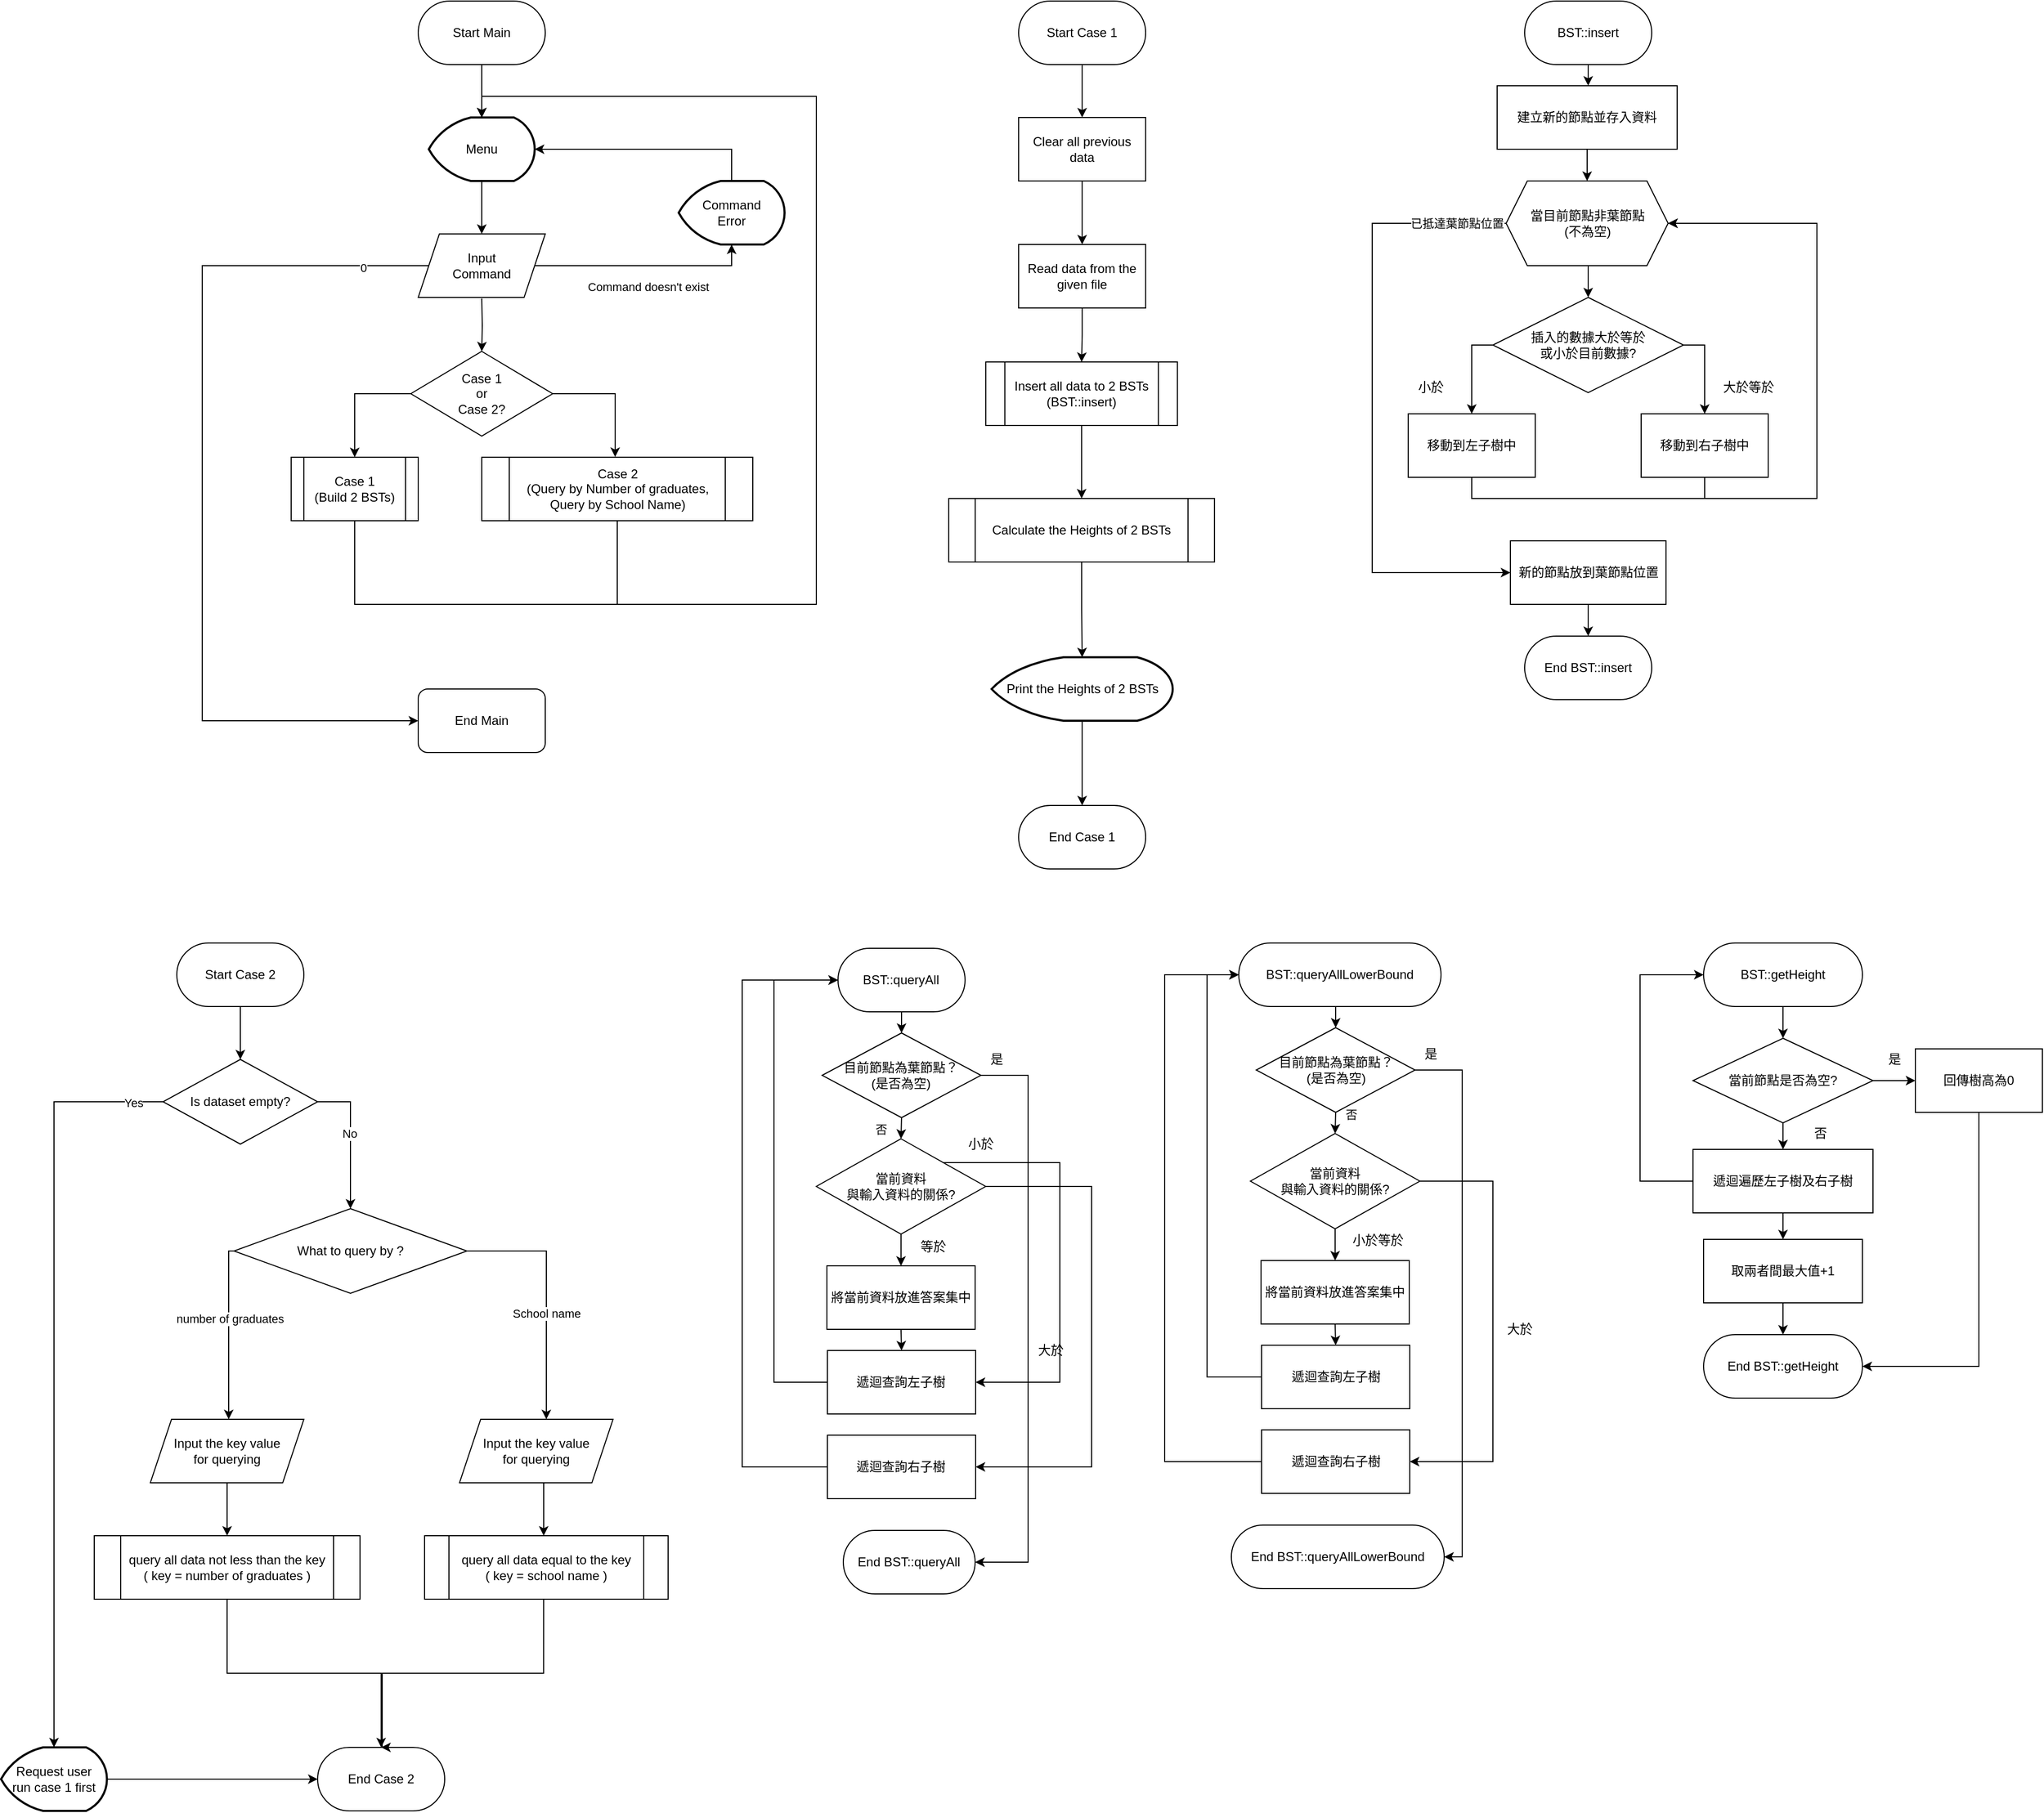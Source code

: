 <mxfile version="22.1.7" type="device">
  <diagram name="第 1 页" id="dkbjO_-mOB0W7OMfRSGr">
    <mxGraphModel dx="2009" dy="860" grid="1" gridSize="10" guides="1" tooltips="1" connect="1" arrows="1" fold="1" page="1" pageScale="1" pageWidth="827" pageHeight="1169" math="0" shadow="0">
      <root>
        <mxCell id="0" />
        <mxCell id="1" parent="0" />
        <mxCell id="yflG1nEBupmecDav7C_1-1" value="Start Main" style="rounded=1;whiteSpace=wrap;html=1;arcSize=50;" parent="1" vertex="1">
          <mxGeometry x="494" y="240" width="120" height="60" as="geometry" />
        </mxCell>
        <mxCell id="yflG1nEBupmecDav7C_1-15" style="edgeStyle=orthogonalEdgeStyle;rounded=0;orthogonalLoop=1;jettySize=auto;html=1;entryX=0.5;entryY=0;entryDx=0;entryDy=0;" parent="1" target="yflG1nEBupmecDav7C_1-14" edge="1">
          <mxGeometry relative="1" as="geometry">
            <mxPoint x="554" y="521" as="sourcePoint" />
          </mxGeometry>
        </mxCell>
        <mxCell id="yflG1nEBupmecDav7C_1-25" style="edgeStyle=orthogonalEdgeStyle;rounded=0;orthogonalLoop=1;jettySize=auto;html=1;entryX=0;entryY=0.5;entryDx=0;entryDy=0;" parent="1" source="yflG1nEBupmecDav7C_1-2" target="yflG1nEBupmecDav7C_1-24" edge="1">
          <mxGeometry relative="1" as="geometry">
            <Array as="points">
              <mxPoint x="290" y="490" />
              <mxPoint x="290" y="920" />
            </Array>
          </mxGeometry>
        </mxCell>
        <mxCell id="yflG1nEBupmecDav7C_1-26" value="0" style="edgeLabel;html=1;align=center;verticalAlign=middle;resizable=0;points=[];" parent="yflG1nEBupmecDav7C_1-25" vertex="1" connectable="0">
          <mxGeometry x="-0.854" y="2" relative="1" as="geometry">
            <mxPoint as="offset" />
          </mxGeometry>
        </mxCell>
        <mxCell id="yflG1nEBupmecDav7C_1-2" value="Input&lt;br&gt;Command" style="shape=parallelogram;perimeter=parallelogramPerimeter;whiteSpace=wrap;html=1;fixedSize=1;" parent="1" vertex="1">
          <mxGeometry x="494" y="460" width="120" height="60" as="geometry" />
        </mxCell>
        <mxCell id="yflG1nEBupmecDav7C_1-4" value="Case 1&lt;br&gt;(Build 2 BSTs)" style="shape=process;whiteSpace=wrap;html=1;backgroundOutline=1;" parent="1" vertex="1">
          <mxGeometry x="374" y="671" width="120" height="60" as="geometry" />
        </mxCell>
        <mxCell id="yflG1nEBupmecDav7C_1-5" value="Case 2&lt;br&gt;(Query by Number of graduates, Query by School Name)" style="shape=process;whiteSpace=wrap;html=1;backgroundOutline=1;" parent="1" vertex="1">
          <mxGeometry x="554" y="671" width="256" height="60" as="geometry" />
        </mxCell>
        <mxCell id="yflG1nEBupmecDav7C_1-7" style="edgeStyle=orthogonalEdgeStyle;rounded=0;orthogonalLoop=1;jettySize=auto;html=1;entryX=0.5;entryY=1;entryDx=0;entryDy=0;exitX=1;exitY=0.5;exitDx=0;exitDy=0;entryPerimeter=0;" parent="1" source="yflG1nEBupmecDav7C_1-2" target="yflG1nEBupmecDav7C_1-10" edge="1">
          <mxGeometry relative="1" as="geometry">
            <Array as="points">
              <mxPoint x="790" y="490" />
              <mxPoint x="790" y="470" />
            </Array>
          </mxGeometry>
        </mxCell>
        <mxCell id="yflG1nEBupmecDav7C_1-8" value="Command doesn&#39;t exist" style="edgeLabel;html=1;align=center;verticalAlign=middle;resizable=0;points=[];" parent="yflG1nEBupmecDav7C_1-7" vertex="1" connectable="0">
          <mxGeometry x="0.115" y="1" relative="1" as="geometry">
            <mxPoint x="-8" y="21" as="offset" />
          </mxGeometry>
        </mxCell>
        <mxCell id="yflG1nEBupmecDav7C_1-10" value="Command&lt;br&gt;Error" style="strokeWidth=2;html=1;shape=mxgraph.flowchart.display;whiteSpace=wrap;" parent="1" vertex="1">
          <mxGeometry x="740" y="410" width="100" height="60" as="geometry" />
        </mxCell>
        <mxCell id="yflG1nEBupmecDav7C_1-16" style="edgeStyle=orthogonalEdgeStyle;rounded=0;orthogonalLoop=1;jettySize=auto;html=1;entryX=0.5;entryY=0;entryDx=0;entryDy=0;" parent="1" source="yflG1nEBupmecDav7C_1-14" target="yflG1nEBupmecDav7C_1-4" edge="1">
          <mxGeometry relative="1" as="geometry">
            <Array as="points">
              <mxPoint x="434" y="611" />
            </Array>
          </mxGeometry>
        </mxCell>
        <mxCell id="yflG1nEBupmecDav7C_1-22" style="edgeStyle=orthogonalEdgeStyle;rounded=0;orthogonalLoop=1;jettySize=auto;html=1;entryX=0.494;entryY=-0.003;entryDx=0;entryDy=0;entryPerimeter=0;" parent="1" source="yflG1nEBupmecDav7C_1-14" target="yflG1nEBupmecDav7C_1-5" edge="1">
          <mxGeometry relative="1" as="geometry">
            <Array as="points">
              <mxPoint x="680" y="611" />
              <mxPoint x="680" y="671" />
            </Array>
          </mxGeometry>
        </mxCell>
        <mxCell id="yflG1nEBupmecDav7C_1-14" value="Case 1&lt;br&gt;or&lt;br&gt;Case 2?" style="rhombus;whiteSpace=wrap;html=1;" parent="1" vertex="1">
          <mxGeometry x="487" y="571" width="134" height="80" as="geometry" />
        </mxCell>
        <mxCell id="yflG1nEBupmecDav7C_1-20" style="edgeStyle=orthogonalEdgeStyle;rounded=0;orthogonalLoop=1;jettySize=auto;html=1;entryX=0.5;entryY=0;entryDx=0;entryDy=0;" parent="1" source="yflG1nEBupmecDav7C_1-18" target="yflG1nEBupmecDav7C_1-2" edge="1">
          <mxGeometry relative="1" as="geometry" />
        </mxCell>
        <mxCell id="yflG1nEBupmecDav7C_1-18" value="Menu" style="strokeWidth=2;html=1;shape=mxgraph.flowchart.display;whiteSpace=wrap;" parent="1" vertex="1">
          <mxGeometry x="504" y="350" width="100" height="60" as="geometry" />
        </mxCell>
        <mxCell id="yflG1nEBupmecDav7C_1-19" style="edgeStyle=orthogonalEdgeStyle;rounded=0;orthogonalLoop=1;jettySize=auto;html=1;entryX=0.5;entryY=0;entryDx=0;entryDy=0;entryPerimeter=0;" parent="1" source="yflG1nEBupmecDav7C_1-1" target="yflG1nEBupmecDav7C_1-18" edge="1">
          <mxGeometry relative="1" as="geometry" />
        </mxCell>
        <mxCell id="yflG1nEBupmecDav7C_1-21" style="edgeStyle=orthogonalEdgeStyle;rounded=0;orthogonalLoop=1;jettySize=auto;html=1;entryX=1;entryY=0.5;entryDx=0;entryDy=0;entryPerimeter=0;" parent="1" source="yflG1nEBupmecDav7C_1-10" target="yflG1nEBupmecDav7C_1-18" edge="1">
          <mxGeometry relative="1" as="geometry">
            <Array as="points">
              <mxPoint x="790" y="380" />
            </Array>
          </mxGeometry>
        </mxCell>
        <mxCell id="yflG1nEBupmecDav7C_1-28" style="edgeStyle=orthogonalEdgeStyle;rounded=0;orthogonalLoop=1;jettySize=auto;html=1;entryX=0.5;entryY=0;entryDx=0;entryDy=0;" parent="1" source="yflG1nEBupmecDav7C_1-23" target="yflG1nEBupmecDav7C_1-27" edge="1">
          <mxGeometry relative="1" as="geometry" />
        </mxCell>
        <mxCell id="yflG1nEBupmecDav7C_1-23" value="Start Case 1" style="rounded=1;whiteSpace=wrap;html=1;arcSize=50;" parent="1" vertex="1">
          <mxGeometry x="1061.06" y="240" width="120" height="60" as="geometry" />
        </mxCell>
        <mxCell id="yflG1nEBupmecDav7C_1-24" value="End Main" style="rounded=1;whiteSpace=wrap;html=1;" parent="1" vertex="1">
          <mxGeometry x="494" y="890" width="120" height="60" as="geometry" />
        </mxCell>
        <mxCell id="yflG1nEBupmecDav7C_1-30" style="edgeStyle=orthogonalEdgeStyle;rounded=0;orthogonalLoop=1;jettySize=auto;html=1;entryX=0.5;entryY=0;entryDx=0;entryDy=0;" parent="1" source="yflG1nEBupmecDav7C_1-27" target="yflG1nEBupmecDav7C_1-29" edge="1">
          <mxGeometry relative="1" as="geometry" />
        </mxCell>
        <mxCell id="yflG1nEBupmecDav7C_1-27" value="Clear all previous data" style="rounded=0;whiteSpace=wrap;html=1;" parent="1" vertex="1">
          <mxGeometry x="1061.06" y="350" width="120" height="60" as="geometry" />
        </mxCell>
        <mxCell id="yflG1nEBupmecDav7C_1-32" style="edgeStyle=orthogonalEdgeStyle;rounded=0;orthogonalLoop=1;jettySize=auto;html=1;entryX=0.5;entryY=0;entryDx=0;entryDy=0;" parent="1" source="yflG1nEBupmecDav7C_1-29" target="yflG1nEBupmecDav7C_1-31" edge="1">
          <mxGeometry relative="1" as="geometry" />
        </mxCell>
        <mxCell id="yflG1nEBupmecDav7C_1-29" value="Read data from the given file" style="rounded=0;whiteSpace=wrap;html=1;" parent="1" vertex="1">
          <mxGeometry x="1061.06" y="470" width="120" height="60" as="geometry" />
        </mxCell>
        <mxCell id="yflG1nEBupmecDav7C_1-35" style="edgeStyle=orthogonalEdgeStyle;rounded=0;orthogonalLoop=1;jettySize=auto;html=1;entryX=0.5;entryY=0;entryDx=0;entryDy=0;" parent="1" source="yflG1nEBupmecDav7C_1-31" target="yflG1nEBupmecDav7C_1-34" edge="1">
          <mxGeometry relative="1" as="geometry" />
        </mxCell>
        <mxCell id="yflG1nEBupmecDav7C_1-31" value="Insert all data to 2 BSTs&lt;br&gt;(BST::insert)" style="shape=process;whiteSpace=wrap;html=1;backgroundOutline=1;" parent="1" vertex="1">
          <mxGeometry x="1030.06" y="581" width="181" height="60" as="geometry" />
        </mxCell>
        <mxCell id="yflG1nEBupmecDav7C_1-34" value="Calculate the Heights of 2 BSTs" style="shape=process;whiteSpace=wrap;html=1;backgroundOutline=1;" parent="1" vertex="1">
          <mxGeometry x="995.06" y="710" width="251" height="60" as="geometry" />
        </mxCell>
        <mxCell id="yflG1nEBupmecDav7C_1-41" style="edgeStyle=orthogonalEdgeStyle;rounded=0;orthogonalLoop=1;jettySize=auto;html=1;entryX=0.5;entryY=0;entryDx=0;entryDy=0;" parent="1" source="yflG1nEBupmecDav7C_1-36" target="yflG1nEBupmecDav7C_1-40" edge="1">
          <mxGeometry relative="1" as="geometry" />
        </mxCell>
        <mxCell id="yflG1nEBupmecDav7C_1-36" value="Print the Heights of 2 BSTs" style="strokeWidth=2;html=1;shape=mxgraph.flowchart.display;whiteSpace=wrap;" parent="1" vertex="1">
          <mxGeometry x="1035.56" y="860" width="171" height="60" as="geometry" />
        </mxCell>
        <mxCell id="yflG1nEBupmecDav7C_1-37" style="edgeStyle=orthogonalEdgeStyle;rounded=0;orthogonalLoop=1;jettySize=auto;html=1;entryX=0.5;entryY=0;entryDx=0;entryDy=0;entryPerimeter=0;" parent="1" source="yflG1nEBupmecDav7C_1-34" target="yflG1nEBupmecDav7C_1-36" edge="1">
          <mxGeometry relative="1" as="geometry" />
        </mxCell>
        <mxCell id="yflG1nEBupmecDav7C_1-38" style="edgeStyle=orthogonalEdgeStyle;rounded=0;orthogonalLoop=1;jettySize=auto;html=1;entryX=0.5;entryY=0;entryDx=0;entryDy=0;entryPerimeter=0;" parent="1" source="yflG1nEBupmecDav7C_1-4" target="yflG1nEBupmecDav7C_1-18" edge="1">
          <mxGeometry relative="1" as="geometry">
            <Array as="points">
              <mxPoint x="434" y="810" />
              <mxPoint x="870" y="810" />
              <mxPoint x="870" y="330" />
              <mxPoint x="554" y="330" />
            </Array>
          </mxGeometry>
        </mxCell>
        <mxCell id="yflG1nEBupmecDav7C_1-39" style="edgeStyle=orthogonalEdgeStyle;rounded=0;orthogonalLoop=1;jettySize=auto;html=1;entryX=0.5;entryY=0;entryDx=0;entryDy=0;entryPerimeter=0;" parent="1" source="yflG1nEBupmecDav7C_1-5" target="yflG1nEBupmecDav7C_1-18" edge="1">
          <mxGeometry relative="1" as="geometry">
            <Array as="points">
              <mxPoint x="682" y="810" />
              <mxPoint x="870" y="810" />
              <mxPoint x="870" y="330" />
              <mxPoint x="554" y="330" />
            </Array>
          </mxGeometry>
        </mxCell>
        <mxCell id="yflG1nEBupmecDav7C_1-40" value="End Case 1" style="rounded=1;whiteSpace=wrap;html=1;arcSize=50;" parent="1" vertex="1">
          <mxGeometry x="1061.06" y="1000" width="120" height="60" as="geometry" />
        </mxCell>
        <mxCell id="Kf8flDY_paGvGZ01KVV_-2" style="edgeStyle=orthogonalEdgeStyle;rounded=0;orthogonalLoop=1;jettySize=auto;html=1;exitX=0.5;exitY=1;exitDx=0;exitDy=0;entryX=0.5;entryY=0;entryDx=0;entryDy=0;" parent="1" source="yflG1nEBupmecDav7C_1-43" edge="1">
          <mxGeometry relative="1" as="geometry">
            <mxPoint x="1599" y="320" as="targetPoint" />
          </mxGeometry>
        </mxCell>
        <mxCell id="yflG1nEBupmecDav7C_1-43" value="BST::insert" style="rounded=1;whiteSpace=wrap;html=1;arcSize=50;" parent="1" vertex="1">
          <mxGeometry x="1539" y="240" width="120" height="60" as="geometry" />
        </mxCell>
        <mxCell id="Kf8flDY_paGvGZ01KVV_-26" style="edgeStyle=orthogonalEdgeStyle;rounded=0;orthogonalLoop=1;jettySize=auto;html=1;exitX=0.5;exitY=1;exitDx=0;exitDy=0;entryX=0.5;entryY=0;entryDx=0;entryDy=0;" parent="1" source="yflG1nEBupmecDav7C_1-44" target="Kf8flDY_paGvGZ01KVV_-25" edge="1">
          <mxGeometry relative="1" as="geometry" />
        </mxCell>
        <mxCell id="yflG1nEBupmecDav7C_1-44" value="BST::queryAll" style="rounded=1;whiteSpace=wrap;html=1;arcSize=50;" parent="1" vertex="1">
          <mxGeometry x="890.48" y="1135" width="120" height="60" as="geometry" />
        </mxCell>
        <mxCell id="yflG1nEBupmecDav7C_1-45" value="BST::queryAllLowerBound" style="rounded=1;whiteSpace=wrap;html=1;arcSize=50;" parent="1" vertex="1">
          <mxGeometry x="1269" y="1130" width="191" height="60" as="geometry" />
        </mxCell>
        <mxCell id="yflG1nEBupmecDav7C_1-69" style="edgeStyle=orthogonalEdgeStyle;rounded=0;orthogonalLoop=1;jettySize=auto;html=1;entryX=0.5;entryY=0;entryDx=0;entryDy=0;" parent="1" source="yflG1nEBupmecDav7C_1-47" target="yflG1nEBupmecDav7C_1-59" edge="1">
          <mxGeometry relative="1" as="geometry" />
        </mxCell>
        <mxCell id="yflG1nEBupmecDav7C_1-47" value="Start Case 2" style="rounded=1;whiteSpace=wrap;html=1;arcSize=50;" parent="1" vertex="1">
          <mxGeometry x="266" y="1130" width="120" height="60" as="geometry" />
        </mxCell>
        <mxCell id="yflG1nEBupmecDav7C_1-80" style="edgeStyle=orthogonalEdgeStyle;rounded=0;orthogonalLoop=1;jettySize=auto;html=1;entryX=0.5;entryY=0;entryDx=0;entryDy=0;" parent="1" source="yflG1nEBupmecDav7C_1-54" target="yflG1nEBupmecDav7C_1-58" edge="1">
          <mxGeometry relative="1" as="geometry" />
        </mxCell>
        <mxCell id="yflG1nEBupmecDav7C_1-54" value="query all data not less than the key&lt;br&gt;( key = number of graduates )" style="shape=process;whiteSpace=wrap;html=1;backgroundOutline=1;" parent="1" vertex="1">
          <mxGeometry x="188" y="1690" width="251" height="60" as="geometry" />
        </mxCell>
        <mxCell id="yflG1nEBupmecDav7C_1-58" value="End Case 2" style="rounded=1;whiteSpace=wrap;html=1;arcSize=50;" parent="1" vertex="1">
          <mxGeometry x="399" y="1890" width="120" height="60" as="geometry" />
        </mxCell>
        <mxCell id="yflG1nEBupmecDav7C_1-67" style="edgeStyle=orthogonalEdgeStyle;rounded=0;orthogonalLoop=1;jettySize=auto;html=1;entryX=0.5;entryY=0;entryDx=0;entryDy=0;" parent="1" source="yflG1nEBupmecDav7C_1-59" target="yflG1nEBupmecDav7C_1-66" edge="1">
          <mxGeometry relative="1" as="geometry">
            <Array as="points">
              <mxPoint x="430" y="1280" />
            </Array>
          </mxGeometry>
        </mxCell>
        <mxCell id="yflG1nEBupmecDav7C_1-68" value="No" style="edgeLabel;html=1;align=center;verticalAlign=middle;resizable=0;points=[];" parent="yflG1nEBupmecDav7C_1-67" vertex="1" connectable="0">
          <mxGeometry x="-0.083" y="-1" relative="1" as="geometry">
            <mxPoint as="offset" />
          </mxGeometry>
        </mxCell>
        <mxCell id="yflG1nEBupmecDav7C_1-59" value="Is dataset empty?" style="rhombus;whiteSpace=wrap;html=1;" parent="1" vertex="1">
          <mxGeometry x="253" y="1240" width="146" height="80" as="geometry" />
        </mxCell>
        <mxCell id="yflG1nEBupmecDav7C_1-61" style="edgeStyle=orthogonalEdgeStyle;rounded=0;orthogonalLoop=1;jettySize=auto;html=1;entryX=0;entryY=0.5;entryDx=0;entryDy=0;" parent="1" source="yflG1nEBupmecDav7C_1-60" target="yflG1nEBupmecDav7C_1-58" edge="1">
          <mxGeometry relative="1" as="geometry" />
        </mxCell>
        <mxCell id="yflG1nEBupmecDav7C_1-60" value="Request user&lt;br&gt;run case 1 first" style="strokeWidth=2;html=1;shape=mxgraph.flowchart.display;whiteSpace=wrap;" parent="1" vertex="1">
          <mxGeometry x="100" y="1890" width="100" height="60" as="geometry" />
        </mxCell>
        <mxCell id="yflG1nEBupmecDav7C_1-62" style="edgeStyle=orthogonalEdgeStyle;rounded=0;orthogonalLoop=1;jettySize=auto;html=1;entryX=0.5;entryY=0;entryDx=0;entryDy=0;entryPerimeter=0;" parent="1" source="yflG1nEBupmecDav7C_1-59" target="yflG1nEBupmecDav7C_1-60" edge="1">
          <mxGeometry relative="1" as="geometry" />
        </mxCell>
        <mxCell id="yflG1nEBupmecDav7C_1-63" value="Yes" style="edgeLabel;html=1;align=center;verticalAlign=middle;resizable=0;points=[];" parent="yflG1nEBupmecDav7C_1-62" vertex="1" connectable="0">
          <mxGeometry x="-0.921" y="1" relative="1" as="geometry">
            <mxPoint as="offset" />
          </mxGeometry>
        </mxCell>
        <mxCell id="yflG1nEBupmecDav7C_1-71" style="edgeStyle=orthogonalEdgeStyle;rounded=0;orthogonalLoop=1;jettySize=auto;html=1;" parent="1" source="yflG1nEBupmecDav7C_1-66" edge="1">
          <mxGeometry relative="1" as="geometry">
            <mxPoint x="315" y="1580" as="targetPoint" />
            <Array as="points">
              <mxPoint x="315" y="1421" />
              <mxPoint x="315" y="1550" />
            </Array>
          </mxGeometry>
        </mxCell>
        <mxCell id="yflG1nEBupmecDav7C_1-75" value="number of graduates" style="edgeLabel;html=1;align=center;verticalAlign=middle;resizable=0;points=[];" parent="yflG1nEBupmecDav7C_1-71" vertex="1" connectable="0">
          <mxGeometry x="-0.162" y="1" relative="1" as="geometry">
            <mxPoint as="offset" />
          </mxGeometry>
        </mxCell>
        <mxCell id="yflG1nEBupmecDav7C_1-73" style="edgeStyle=orthogonalEdgeStyle;rounded=0;orthogonalLoop=1;jettySize=auto;html=1;" parent="1" source="yflG1nEBupmecDav7C_1-66" edge="1">
          <mxGeometry relative="1" as="geometry">
            <mxPoint x="615" y="1580" as="targetPoint" />
            <Array as="points">
              <mxPoint x="615" y="1421" />
            </Array>
          </mxGeometry>
        </mxCell>
        <mxCell id="yflG1nEBupmecDav7C_1-74" value="School name" style="edgeLabel;html=1;align=center;verticalAlign=middle;resizable=0;points=[];" parent="yflG1nEBupmecDav7C_1-73" vertex="1" connectable="0">
          <mxGeometry x="0.142" relative="1" as="geometry">
            <mxPoint as="offset" />
          </mxGeometry>
        </mxCell>
        <mxCell id="yflG1nEBupmecDav7C_1-66" value="What to query by ?" style="rhombus;whiteSpace=wrap;html=1;" parent="1" vertex="1">
          <mxGeometry x="320" y="1381" width="220" height="80" as="geometry" />
        </mxCell>
        <mxCell id="yflG1nEBupmecDav7C_1-81" style="edgeStyle=orthogonalEdgeStyle;rounded=0;orthogonalLoop=1;jettySize=auto;html=1;entryX=0.5;entryY=0;entryDx=0;entryDy=0;" parent="1" target="yflG1nEBupmecDav7C_1-58" edge="1">
          <mxGeometry relative="1" as="geometry">
            <Array as="points">
              <mxPoint x="613" y="1820" />
              <mxPoint x="460.0" y="1820" />
              <mxPoint x="460.0" y="1890" />
            </Array>
            <mxPoint x="612.429" y="1750" as="sourcePoint" />
          </mxGeometry>
        </mxCell>
        <mxCell id="yflG1nEBupmecDav7C_1-70" value="query all data equal to the key&lt;br&gt;( key = school name )" style="shape=process;whiteSpace=wrap;html=1;backgroundOutline=1;" parent="1" vertex="1">
          <mxGeometry x="500" y="1690" width="230" height="60" as="geometry" />
        </mxCell>
        <mxCell id="yflG1nEBupmecDav7C_1-77" style="edgeStyle=orthogonalEdgeStyle;rounded=0;orthogonalLoop=1;jettySize=auto;html=1;entryX=0.5;entryY=0;entryDx=0;entryDy=0;" parent="1" source="yflG1nEBupmecDav7C_1-76" target="yflG1nEBupmecDav7C_1-54" edge="1">
          <mxGeometry relative="1" as="geometry" />
        </mxCell>
        <mxCell id="yflG1nEBupmecDav7C_1-76" value="Input the key value&lt;br&gt;for querying" style="shape=parallelogram;perimeter=parallelogramPerimeter;whiteSpace=wrap;html=1;fixedSize=1;" parent="1" vertex="1">
          <mxGeometry x="241" y="1580" width="145" height="60" as="geometry" />
        </mxCell>
        <mxCell id="yflG1nEBupmecDav7C_1-79" style="edgeStyle=orthogonalEdgeStyle;rounded=0;orthogonalLoop=1;jettySize=auto;html=1;entryX=0.5;entryY=0;entryDx=0;entryDy=0;" parent="1" edge="1">
          <mxGeometry relative="1" as="geometry">
            <mxPoint x="612.5" y="1640" as="sourcePoint" />
            <mxPoint x="612.5" y="1690" as="targetPoint" />
          </mxGeometry>
        </mxCell>
        <mxCell id="yflG1nEBupmecDav7C_1-78" value="Input the key value&lt;br&gt;for querying" style="shape=parallelogram;perimeter=parallelogramPerimeter;whiteSpace=wrap;html=1;fixedSize=1;" parent="1" vertex="1">
          <mxGeometry x="533" y="1580" width="145" height="60" as="geometry" />
        </mxCell>
        <mxCell id="Kf8flDY_paGvGZ01KVV_-12" style="edgeStyle=orthogonalEdgeStyle;rounded=0;orthogonalLoop=1;jettySize=auto;html=1;exitX=0.5;exitY=1;exitDx=0;exitDy=0;entryX=0.5;entryY=0;entryDx=0;entryDy=0;" parent="1" source="Kf8flDY_paGvGZ01KVV_-3" target="Kf8flDY_paGvGZ01KVV_-11" edge="1">
          <mxGeometry relative="1" as="geometry" />
        </mxCell>
        <mxCell id="Kf8flDY_paGvGZ01KVV_-3" value="建立新的節點並存入資料" style="rounded=0;whiteSpace=wrap;html=1;" parent="1" vertex="1">
          <mxGeometry x="1513" y="320" width="170" height="60" as="geometry" />
        </mxCell>
        <mxCell id="Kf8flDY_paGvGZ01KVV_-16" style="edgeStyle=orthogonalEdgeStyle;rounded=0;orthogonalLoop=1;jettySize=auto;html=1;exitX=0;exitY=0.5;exitDx=0;exitDy=0;entryX=0.5;entryY=0;entryDx=0;entryDy=0;" parent="1" source="Kf8flDY_paGvGZ01KVV_-10" target="Kf8flDY_paGvGZ01KVV_-14" edge="1">
          <mxGeometry relative="1" as="geometry" />
        </mxCell>
        <mxCell id="Kf8flDY_paGvGZ01KVV_-17" style="edgeStyle=orthogonalEdgeStyle;rounded=0;orthogonalLoop=1;jettySize=auto;html=1;exitX=1;exitY=0.5;exitDx=0;exitDy=0;" parent="1" source="Kf8flDY_paGvGZ01KVV_-10" target="Kf8flDY_paGvGZ01KVV_-15" edge="1">
          <mxGeometry relative="1" as="geometry" />
        </mxCell>
        <mxCell id="Kf8flDY_paGvGZ01KVV_-10" value="插入的數據大於等於&lt;br&gt;或小於目前數據?" style="rhombus;whiteSpace=wrap;html=1;" parent="1" vertex="1">
          <mxGeometry x="1509" y="520" width="180" height="90" as="geometry" />
        </mxCell>
        <mxCell id="Kf8flDY_paGvGZ01KVV_-13" style="edgeStyle=orthogonalEdgeStyle;rounded=0;orthogonalLoop=1;jettySize=auto;html=1;exitX=0.5;exitY=1;exitDx=0;exitDy=0;entryX=0.5;entryY=0;entryDx=0;entryDy=0;" parent="1" source="Kf8flDY_paGvGZ01KVV_-11" target="Kf8flDY_paGvGZ01KVV_-10" edge="1">
          <mxGeometry relative="1" as="geometry" />
        </mxCell>
        <mxCell id="ZS3SpelObpLnG2sDS9vO-3" style="edgeStyle=orthogonalEdgeStyle;rounded=0;orthogonalLoop=1;jettySize=auto;html=1;entryX=0;entryY=0.5;entryDx=0;entryDy=0;" parent="1" source="Kf8flDY_paGvGZ01KVV_-11" target="Kf8flDY_paGvGZ01KVV_-21" edge="1">
          <mxGeometry relative="1" as="geometry">
            <Array as="points">
              <mxPoint x="1395" y="450" />
              <mxPoint x="1395" y="780" />
            </Array>
          </mxGeometry>
        </mxCell>
        <mxCell id="ZS3SpelObpLnG2sDS9vO-6" value="已抵達葉節點位置" style="edgeLabel;html=1;align=center;verticalAlign=middle;resizable=0;points=[];" parent="ZS3SpelObpLnG2sDS9vO-3" vertex="1" connectable="0">
          <mxGeometry x="-0.841" relative="1" as="geometry">
            <mxPoint as="offset" />
          </mxGeometry>
        </mxCell>
        <mxCell id="Kf8flDY_paGvGZ01KVV_-11" value="當目前節點非葉節點&lt;br&gt;(不為空)" style="shape=hexagon;perimeter=hexagonPerimeter2;whiteSpace=wrap;html=1;fixedSize=1;" parent="1" vertex="1">
          <mxGeometry x="1521.5" y="410" width="153" height="80" as="geometry" />
        </mxCell>
        <mxCell id="ZS3SpelObpLnG2sDS9vO-2" style="edgeStyle=orthogonalEdgeStyle;rounded=0;orthogonalLoop=1;jettySize=auto;html=1;entryX=1;entryY=0.5;entryDx=0;entryDy=0;" parent="1" source="Kf8flDY_paGvGZ01KVV_-14" target="Kf8flDY_paGvGZ01KVV_-11" edge="1">
          <mxGeometry relative="1" as="geometry">
            <Array as="points">
              <mxPoint x="1489" y="710" />
              <mxPoint x="1815" y="710" />
              <mxPoint x="1815" y="450" />
            </Array>
          </mxGeometry>
        </mxCell>
        <mxCell id="Kf8flDY_paGvGZ01KVV_-14" value="移動到左子樹中" style="whiteSpace=wrap;html=1;" parent="1" vertex="1">
          <mxGeometry x="1429" y="630" width="120" height="60" as="geometry" />
        </mxCell>
        <mxCell id="ZS3SpelObpLnG2sDS9vO-1" style="edgeStyle=orthogonalEdgeStyle;rounded=0;orthogonalLoop=1;jettySize=auto;html=1;entryX=1;entryY=0.5;entryDx=0;entryDy=0;" parent="1" source="Kf8flDY_paGvGZ01KVV_-15" target="Kf8flDY_paGvGZ01KVV_-11" edge="1">
          <mxGeometry relative="1" as="geometry">
            <Array as="points">
              <mxPoint x="1709" y="710" />
              <mxPoint x="1815" y="710" />
              <mxPoint x="1815" y="450" />
            </Array>
          </mxGeometry>
        </mxCell>
        <mxCell id="Kf8flDY_paGvGZ01KVV_-15" value="移動到右子樹中" style="whiteSpace=wrap;html=1;" parent="1" vertex="1">
          <mxGeometry x="1649" y="630" width="120" height="60" as="geometry" />
        </mxCell>
        <mxCell id="Kf8flDY_paGvGZ01KVV_-18" value="大於等於" style="text;html=1;align=center;verticalAlign=middle;resizable=0;points=[];autosize=1;strokeColor=none;fillColor=none;" parent="1" vertex="1">
          <mxGeometry x="1715" y="590" width="70" height="30" as="geometry" />
        </mxCell>
        <mxCell id="Kf8flDY_paGvGZ01KVV_-20" value="小於" style="text;html=1;align=center;verticalAlign=middle;resizable=0;points=[];autosize=1;strokeColor=none;fillColor=none;" parent="1" vertex="1">
          <mxGeometry x="1425" y="590" width="50" height="30" as="geometry" />
        </mxCell>
        <mxCell id="Kf8flDY_paGvGZ01KVV_-24" style="edgeStyle=orthogonalEdgeStyle;rounded=0;orthogonalLoop=1;jettySize=auto;html=1;exitX=0.5;exitY=1;exitDx=0;exitDy=0;entryX=0.5;entryY=0;entryDx=0;entryDy=0;" parent="1" source="Kf8flDY_paGvGZ01KVV_-21" edge="1">
          <mxGeometry relative="1" as="geometry">
            <mxPoint x="1599" y="840" as="targetPoint" />
          </mxGeometry>
        </mxCell>
        <mxCell id="Kf8flDY_paGvGZ01KVV_-21" value="新的節點放到葉節點位置" style="whiteSpace=wrap;html=1;" parent="1" vertex="1">
          <mxGeometry x="1525.5" y="750" width="147" height="60" as="geometry" />
        </mxCell>
        <mxCell id="Kf8flDY_paGvGZ01KVV_-32" style="edgeStyle=orthogonalEdgeStyle;rounded=0;orthogonalLoop=1;jettySize=auto;html=1;exitX=0.5;exitY=1;exitDx=0;exitDy=0;entryX=0.5;entryY=0;entryDx=0;entryDy=0;" parent="1" source="Kf8flDY_paGvGZ01KVV_-25" target="Kf8flDY_paGvGZ01KVV_-31" edge="1">
          <mxGeometry relative="1" as="geometry" />
        </mxCell>
        <mxCell id="ZS3SpelObpLnG2sDS9vO-4" value="否" style="edgeLabel;html=1;align=center;verticalAlign=middle;resizable=0;points=[];" parent="Kf8flDY_paGvGZ01KVV_-32" vertex="1" connectable="0">
          <mxGeometry x="-0.126" y="-3" relative="1" as="geometry">
            <mxPoint x="-17" y="2" as="offset" />
          </mxGeometry>
        </mxCell>
        <mxCell id="Kf8flDY_paGvGZ01KVV_-46" style="edgeStyle=orthogonalEdgeStyle;rounded=0;orthogonalLoop=1;jettySize=auto;html=1;exitX=1;exitY=0.5;exitDx=0;exitDy=0;entryX=1;entryY=0.5;entryDx=0;entryDy=0;" parent="1" source="Kf8flDY_paGvGZ01KVV_-25" target="Kf8flDY_paGvGZ01KVV_-28" edge="1">
          <mxGeometry relative="1" as="geometry">
            <Array as="points">
              <mxPoint x="1069.98" y="1255" />
              <mxPoint x="1069.98" y="1715" />
            </Array>
          </mxGeometry>
        </mxCell>
        <mxCell id="Kf8flDY_paGvGZ01KVV_-25" value="目前節點為葉節點？&lt;br&gt;(是否為空)" style="rhombus;whiteSpace=wrap;html=1;" parent="1" vertex="1">
          <mxGeometry x="875.48" y="1215" width="150" height="80" as="geometry" />
        </mxCell>
        <mxCell id="Kf8flDY_paGvGZ01KVV_-27" value="End BST::insert" style="rounded=1;whiteSpace=wrap;html=1;arcSize=50;" parent="1" vertex="1">
          <mxGeometry x="1539" y="840" width="120" height="60" as="geometry" />
        </mxCell>
        <mxCell id="Kf8flDY_paGvGZ01KVV_-28" value="End BST::queryAll" style="rounded=1;whiteSpace=wrap;html=1;arcSize=50;" parent="1" vertex="1">
          <mxGeometry x="895.48" y="1685" width="124.5" height="60" as="geometry" />
        </mxCell>
        <mxCell id="Kf8flDY_paGvGZ01KVV_-30" value="是" style="text;html=1;align=center;verticalAlign=middle;resizable=0;points=[];autosize=1;strokeColor=none;fillColor=none;" parent="1" vertex="1">
          <mxGeometry x="1019.98" y="1225" width="40" height="30" as="geometry" />
        </mxCell>
        <mxCell id="Kf8flDY_paGvGZ01KVV_-35" style="edgeStyle=orthogonalEdgeStyle;rounded=0;orthogonalLoop=1;jettySize=auto;html=1;exitX=0.5;exitY=1;exitDx=0;exitDy=0;entryX=0.5;entryY=0;entryDx=0;entryDy=0;" parent="1" source="Kf8flDY_paGvGZ01KVV_-31" target="Kf8flDY_paGvGZ01KVV_-33" edge="1">
          <mxGeometry relative="1" as="geometry" />
        </mxCell>
        <mxCell id="Kf8flDY_paGvGZ01KVV_-50" style="edgeStyle=orthogonalEdgeStyle;rounded=0;orthogonalLoop=1;jettySize=auto;html=1;exitX=1;exitY=0;exitDx=0;exitDy=0;entryX=1;entryY=0.5;entryDx=0;entryDy=0;" parent="1" source="Kf8flDY_paGvGZ01KVV_-31" target="Kf8flDY_paGvGZ01KVV_-37" edge="1">
          <mxGeometry relative="1" as="geometry">
            <Array as="points">
              <mxPoint x="1099.98" y="1337" />
              <mxPoint x="1099.98" y="1545" />
            </Array>
          </mxGeometry>
        </mxCell>
        <mxCell id="Kf8flDY_paGvGZ01KVV_-52" style="edgeStyle=orthogonalEdgeStyle;rounded=0;orthogonalLoop=1;jettySize=auto;html=1;exitX=1;exitY=1;exitDx=0;exitDy=0;entryX=1;entryY=0.5;entryDx=0;entryDy=0;" parent="1" source="Kf8flDY_paGvGZ01KVV_-31" target="Kf8flDY_paGvGZ01KVV_-47" edge="1">
          <mxGeometry relative="1" as="geometry">
            <Array as="points">
              <mxPoint x="989.98" y="1360" />
              <mxPoint x="1129.98" y="1360" />
              <mxPoint x="1129.98" y="1625" />
            </Array>
          </mxGeometry>
        </mxCell>
        <mxCell id="Kf8flDY_paGvGZ01KVV_-31" value="當前資料&lt;br&gt;與輸入資料的關係?" style="rhombus;whiteSpace=wrap;html=1;" parent="1" vertex="1">
          <mxGeometry x="869.98" y="1315" width="160" height="90" as="geometry" />
        </mxCell>
        <mxCell id="Kf8flDY_paGvGZ01KVV_-38" style="edgeStyle=orthogonalEdgeStyle;rounded=0;orthogonalLoop=1;jettySize=auto;html=1;exitX=0.5;exitY=1;exitDx=0;exitDy=0;entryX=0.5;entryY=0;entryDx=0;entryDy=0;" parent="1" source="Kf8flDY_paGvGZ01KVV_-33" target="Kf8flDY_paGvGZ01KVV_-37" edge="1">
          <mxGeometry relative="1" as="geometry" />
        </mxCell>
        <mxCell id="Kf8flDY_paGvGZ01KVV_-33" value="將當前資料放進答案集中" style="rounded=0;whiteSpace=wrap;html=1;" parent="1" vertex="1">
          <mxGeometry x="879.98" y="1435" width="140" height="60" as="geometry" />
        </mxCell>
        <mxCell id="Kf8flDY_paGvGZ01KVV_-36" value="等於" style="text;html=1;align=center;verticalAlign=middle;resizable=0;points=[];autosize=1;strokeColor=none;fillColor=none;" parent="1" vertex="1">
          <mxGeometry x="954.98" y="1402" width="50" height="30" as="geometry" />
        </mxCell>
        <mxCell id="Kf8flDY_paGvGZ01KVV_-39" style="edgeStyle=orthogonalEdgeStyle;rounded=0;orthogonalLoop=1;jettySize=auto;html=1;exitX=0;exitY=0.5;exitDx=0;exitDy=0;entryX=0;entryY=0.5;entryDx=0;entryDy=0;" parent="1" source="Kf8flDY_paGvGZ01KVV_-37" target="yflG1nEBupmecDav7C_1-44" edge="1">
          <mxGeometry relative="1" as="geometry">
            <Array as="points">
              <mxPoint x="829.98" y="1545" />
              <mxPoint x="829.98" y="1165" />
            </Array>
          </mxGeometry>
        </mxCell>
        <mxCell id="Kf8flDY_paGvGZ01KVV_-37" value="遞迴查詢左子樹" style="rounded=0;whiteSpace=wrap;html=1;" parent="1" vertex="1">
          <mxGeometry x="880.48" y="1515" width="140" height="60" as="geometry" />
        </mxCell>
        <mxCell id="Kf8flDY_paGvGZ01KVV_-48" style="edgeStyle=orthogonalEdgeStyle;rounded=0;orthogonalLoop=1;jettySize=auto;html=1;exitX=0;exitY=0.5;exitDx=0;exitDy=0;entryX=0;entryY=0.5;entryDx=0;entryDy=0;" parent="1" source="Kf8flDY_paGvGZ01KVV_-47" target="yflG1nEBupmecDav7C_1-44" edge="1">
          <mxGeometry relative="1" as="geometry">
            <Array as="points">
              <mxPoint x="799.98" y="1625" />
              <mxPoint x="799.98" y="1165" />
            </Array>
          </mxGeometry>
        </mxCell>
        <mxCell id="Kf8flDY_paGvGZ01KVV_-47" value="遞迴查詢右子樹" style="rounded=0;whiteSpace=wrap;html=1;" parent="1" vertex="1">
          <mxGeometry x="880.48" y="1595" width="140" height="60" as="geometry" />
        </mxCell>
        <mxCell id="Kf8flDY_paGvGZ01KVV_-51" value="小於" style="text;html=1;align=center;verticalAlign=middle;resizable=0;points=[];autosize=1;strokeColor=none;fillColor=none;" parent="1" vertex="1">
          <mxGeometry x="999.98" y="1305" width="50" height="30" as="geometry" />
        </mxCell>
        <mxCell id="Kf8flDY_paGvGZ01KVV_-53" value="大於" style="text;html=1;align=center;verticalAlign=middle;resizable=0;points=[];autosize=1;strokeColor=none;fillColor=none;" parent="1" vertex="1">
          <mxGeometry x="1066.06" y="1500" width="50" height="30" as="geometry" />
        </mxCell>
        <mxCell id="Kf8flDY_paGvGZ01KVV_-54" style="edgeStyle=orthogonalEdgeStyle;rounded=0;orthogonalLoop=1;jettySize=auto;html=1;exitX=0.5;exitY=1;exitDx=0;exitDy=0;entryX=0.5;entryY=0;entryDx=0;entryDy=0;" parent="1" target="Kf8flDY_paGvGZ01KVV_-58" edge="1">
          <mxGeometry relative="1" as="geometry">
            <mxPoint x="1360.5" y="1190" as="sourcePoint" />
          </mxGeometry>
        </mxCell>
        <mxCell id="Kf8flDY_paGvGZ01KVV_-56" style="edgeStyle=orthogonalEdgeStyle;rounded=0;orthogonalLoop=1;jettySize=auto;html=1;exitX=0.5;exitY=1;exitDx=0;exitDy=0;entryX=0.5;entryY=0;entryDx=0;entryDy=0;" parent="1" source="Kf8flDY_paGvGZ01KVV_-58" target="Kf8flDY_paGvGZ01KVV_-64" edge="1">
          <mxGeometry relative="1" as="geometry" />
        </mxCell>
        <mxCell id="ZS3SpelObpLnG2sDS9vO-5" value="否" style="edgeLabel;html=1;align=center;verticalAlign=middle;resizable=0;points=[];" parent="Kf8flDY_paGvGZ01KVV_-56" vertex="1" connectable="0">
          <mxGeometry x="-0.555" y="2" relative="1" as="geometry">
            <mxPoint x="13" y="-2" as="offset" />
          </mxGeometry>
        </mxCell>
        <mxCell id="Kf8flDY_paGvGZ01KVV_-57" style="edgeStyle=orthogonalEdgeStyle;rounded=0;orthogonalLoop=1;jettySize=auto;html=1;exitX=1;exitY=0.5;exitDx=0;exitDy=0;entryX=1;entryY=0.5;entryDx=0;entryDy=0;" parent="1" source="Kf8flDY_paGvGZ01KVV_-58" target="Kf8flDY_paGvGZ01KVV_-59" edge="1">
          <mxGeometry relative="1" as="geometry">
            <Array as="points">
              <mxPoint x="1480" y="1250" />
              <mxPoint x="1480" y="1710" />
            </Array>
          </mxGeometry>
        </mxCell>
        <mxCell id="Kf8flDY_paGvGZ01KVV_-58" value="目前節點為葉節點？&lt;br&gt;(是否為空)" style="rhombus;whiteSpace=wrap;html=1;" parent="1" vertex="1">
          <mxGeometry x="1285.5" y="1210" width="150" height="80" as="geometry" />
        </mxCell>
        <mxCell id="Kf8flDY_paGvGZ01KVV_-59" value="End BST::queryAllLowerBound" style="rounded=1;whiteSpace=wrap;html=1;arcSize=50;" parent="1" vertex="1">
          <mxGeometry x="1262" y="1680" width="201" height="60" as="geometry" />
        </mxCell>
        <mxCell id="Kf8flDY_paGvGZ01KVV_-60" value="是" style="text;html=1;align=center;verticalAlign=middle;resizable=0;points=[];autosize=1;strokeColor=none;fillColor=none;" parent="1" vertex="1">
          <mxGeometry x="1430" y="1220" width="40" height="30" as="geometry" />
        </mxCell>
        <mxCell id="Kf8flDY_paGvGZ01KVV_-61" style="edgeStyle=orthogonalEdgeStyle;rounded=0;orthogonalLoop=1;jettySize=auto;html=1;exitX=0.5;exitY=1;exitDx=0;exitDy=0;entryX=0.5;entryY=0;entryDx=0;entryDy=0;" parent="1" source="Kf8flDY_paGvGZ01KVV_-64" target="Kf8flDY_paGvGZ01KVV_-66" edge="1">
          <mxGeometry relative="1" as="geometry" />
        </mxCell>
        <mxCell id="Kf8flDY_paGvGZ01KVV_-79" style="edgeStyle=orthogonalEdgeStyle;rounded=0;orthogonalLoop=1;jettySize=auto;html=1;exitX=1;exitY=0.5;exitDx=0;exitDy=0;entryX=1;entryY=0.5;entryDx=0;entryDy=0;" parent="1" source="Kf8flDY_paGvGZ01KVV_-64" target="Kf8flDY_paGvGZ01KVV_-71" edge="1">
          <mxGeometry relative="1" as="geometry">
            <Array as="points">
              <mxPoint x="1509" y="1355" />
              <mxPoint x="1509" y="1620" />
            </Array>
          </mxGeometry>
        </mxCell>
        <mxCell id="Kf8flDY_paGvGZ01KVV_-64" value="當前資料&lt;br&gt;與輸入資料的關係?" style="rhombus;whiteSpace=wrap;html=1;" parent="1" vertex="1">
          <mxGeometry x="1280" y="1310" width="160" height="90" as="geometry" />
        </mxCell>
        <mxCell id="Kf8flDY_paGvGZ01KVV_-65" style="edgeStyle=orthogonalEdgeStyle;rounded=0;orthogonalLoop=1;jettySize=auto;html=1;exitX=0.5;exitY=1;exitDx=0;exitDy=0;entryX=0.5;entryY=0;entryDx=0;entryDy=0;" parent="1" source="Kf8flDY_paGvGZ01KVV_-66" target="Kf8flDY_paGvGZ01KVV_-69" edge="1">
          <mxGeometry relative="1" as="geometry" />
        </mxCell>
        <mxCell id="Kf8flDY_paGvGZ01KVV_-66" value="將當前資料放進答案集中" style="rounded=0;whiteSpace=wrap;html=1;" parent="1" vertex="1">
          <mxGeometry x="1290" y="1430" width="140" height="60" as="geometry" />
        </mxCell>
        <mxCell id="Kf8flDY_paGvGZ01KVV_-67" value="小於等於" style="text;html=1;align=center;verticalAlign=middle;resizable=0;points=[];autosize=1;strokeColor=none;fillColor=none;" parent="1" vertex="1">
          <mxGeometry x="1365" y="1396" width="70" height="30" as="geometry" />
        </mxCell>
        <mxCell id="Kf8flDY_paGvGZ01KVV_-77" style="edgeStyle=orthogonalEdgeStyle;rounded=0;orthogonalLoop=1;jettySize=auto;html=1;exitX=0;exitY=0.5;exitDx=0;exitDy=0;entryX=0;entryY=0.5;entryDx=0;entryDy=0;" parent="1" source="Kf8flDY_paGvGZ01KVV_-69" target="yflG1nEBupmecDav7C_1-45" edge="1">
          <mxGeometry relative="1" as="geometry">
            <mxPoint x="1239" y="1160" as="targetPoint" />
            <Array as="points">
              <mxPoint x="1239" y="1540" />
              <mxPoint x="1239" y="1160" />
            </Array>
          </mxGeometry>
        </mxCell>
        <mxCell id="Kf8flDY_paGvGZ01KVV_-69" value="遞迴查詢左子樹" style="rounded=0;whiteSpace=wrap;html=1;" parent="1" vertex="1">
          <mxGeometry x="1290.5" y="1510" width="140" height="60" as="geometry" />
        </mxCell>
        <mxCell id="Kf8flDY_paGvGZ01KVV_-78" style="edgeStyle=orthogonalEdgeStyle;rounded=0;orthogonalLoop=1;jettySize=auto;html=1;exitX=0;exitY=0.5;exitDx=0;exitDy=0;" parent="1" source="Kf8flDY_paGvGZ01KVV_-71" edge="1">
          <mxGeometry relative="1" as="geometry">
            <mxPoint x="1269" y="1160" as="targetPoint" />
            <Array as="points">
              <mxPoint x="1199" y="1620" />
              <mxPoint x="1199" y="1160" />
            </Array>
          </mxGeometry>
        </mxCell>
        <mxCell id="Kf8flDY_paGvGZ01KVV_-71" value="遞迴查詢右子樹" style="rounded=0;whiteSpace=wrap;html=1;" parent="1" vertex="1">
          <mxGeometry x="1290.5" y="1590" width="140" height="60" as="geometry" />
        </mxCell>
        <mxCell id="Kf8flDY_paGvGZ01KVV_-80" value="大於" style="text;html=1;align=center;verticalAlign=middle;resizable=0;points=[];autosize=1;strokeColor=none;fillColor=none;" parent="1" vertex="1">
          <mxGeometry x="1509" y="1480" width="50" height="30" as="geometry" />
        </mxCell>
        <mxCell id="DisBLH9C0Zcivb792rDp-3" style="edgeStyle=orthogonalEdgeStyle;rounded=0;orthogonalLoop=1;jettySize=auto;html=1;exitX=0.5;exitY=1;exitDx=0;exitDy=0;entryX=0.5;entryY=0;entryDx=0;entryDy=0;" edge="1" parent="1" source="DisBLH9C0Zcivb792rDp-1">
          <mxGeometry relative="1" as="geometry">
            <mxPoint x="1783" y="1220" as="targetPoint" />
          </mxGeometry>
        </mxCell>
        <mxCell id="DisBLH9C0Zcivb792rDp-1" value="BST::getHeight" style="rounded=1;whiteSpace=wrap;html=1;arcSize=50;" vertex="1" parent="1">
          <mxGeometry x="1708" y="1130" width="150" height="60" as="geometry" />
        </mxCell>
        <mxCell id="DisBLH9C0Zcivb792rDp-6" style="edgeStyle=orthogonalEdgeStyle;rounded=0;orthogonalLoop=1;jettySize=auto;html=1;exitX=0.5;exitY=1;exitDx=0;exitDy=0;entryX=0.5;entryY=0;entryDx=0;entryDy=0;" edge="1" parent="1" source="DisBLH9C0Zcivb792rDp-4" target="DisBLH9C0Zcivb792rDp-5">
          <mxGeometry relative="1" as="geometry" />
        </mxCell>
        <mxCell id="DisBLH9C0Zcivb792rDp-9" style="edgeStyle=orthogonalEdgeStyle;rounded=0;orthogonalLoop=1;jettySize=auto;html=1;exitX=1;exitY=0.5;exitDx=0;exitDy=0;entryX=0;entryY=0.5;entryDx=0;entryDy=0;" edge="1" parent="1" source="DisBLH9C0Zcivb792rDp-4" target="DisBLH9C0Zcivb792rDp-8">
          <mxGeometry relative="1" as="geometry" />
        </mxCell>
        <mxCell id="DisBLH9C0Zcivb792rDp-4" value="當前節點是否為空?" style="rhombus;whiteSpace=wrap;html=1;" vertex="1" parent="1">
          <mxGeometry x="1698" y="1220" width="170" height="80" as="geometry" />
        </mxCell>
        <mxCell id="DisBLH9C0Zcivb792rDp-11" style="edgeStyle=orthogonalEdgeStyle;rounded=0;orthogonalLoop=1;jettySize=auto;html=1;exitX=0;exitY=0.5;exitDx=0;exitDy=0;entryX=0;entryY=0.5;entryDx=0;entryDy=0;" edge="1" parent="1" source="DisBLH9C0Zcivb792rDp-5" target="DisBLH9C0Zcivb792rDp-1">
          <mxGeometry relative="1" as="geometry">
            <Array as="points">
              <mxPoint x="1648" y="1355" />
              <mxPoint x="1648" y="1160" />
            </Array>
          </mxGeometry>
        </mxCell>
        <mxCell id="DisBLH9C0Zcivb792rDp-12" style="edgeStyle=orthogonalEdgeStyle;rounded=0;orthogonalLoop=1;jettySize=auto;html=1;exitX=0.5;exitY=1;exitDx=0;exitDy=0;" edge="1" parent="1" source="DisBLH9C0Zcivb792rDp-5">
          <mxGeometry relative="1" as="geometry">
            <mxPoint x="1783" y="1410" as="targetPoint" />
          </mxGeometry>
        </mxCell>
        <mxCell id="DisBLH9C0Zcivb792rDp-5" value="遞迴遍歷左子樹及右子樹" style="whiteSpace=wrap;html=1;" vertex="1" parent="1">
          <mxGeometry x="1698" y="1325" width="170" height="60" as="geometry" />
        </mxCell>
        <mxCell id="DisBLH9C0Zcivb792rDp-7" value="是" style="text;html=1;align=center;verticalAlign=middle;resizable=0;points=[];autosize=1;strokeColor=none;fillColor=none;" vertex="1" parent="1">
          <mxGeometry x="1868" y="1225" width="40" height="30" as="geometry" />
        </mxCell>
        <mxCell id="DisBLH9C0Zcivb792rDp-18" style="edgeStyle=orthogonalEdgeStyle;rounded=0;orthogonalLoop=1;jettySize=auto;html=1;exitX=0.5;exitY=1;exitDx=0;exitDy=0;entryX=1;entryY=0.5;entryDx=0;entryDy=0;" edge="1" parent="1" source="DisBLH9C0Zcivb792rDp-8" target="DisBLH9C0Zcivb792rDp-16">
          <mxGeometry relative="1" as="geometry" />
        </mxCell>
        <mxCell id="DisBLH9C0Zcivb792rDp-8" value="回傳樹高為0" style="whiteSpace=wrap;html=1;" vertex="1" parent="1">
          <mxGeometry x="1908" y="1230" width="120" height="60" as="geometry" />
        </mxCell>
        <mxCell id="DisBLH9C0Zcivb792rDp-10" value="否" style="text;html=1;align=center;verticalAlign=middle;resizable=0;points=[];autosize=1;strokeColor=none;fillColor=none;" vertex="1" parent="1">
          <mxGeometry x="1798" y="1295" width="40" height="30" as="geometry" />
        </mxCell>
        <mxCell id="DisBLH9C0Zcivb792rDp-17" style="edgeStyle=orthogonalEdgeStyle;rounded=0;orthogonalLoop=1;jettySize=auto;html=1;exitX=0.5;exitY=1;exitDx=0;exitDy=0;entryX=0.5;entryY=0;entryDx=0;entryDy=0;" edge="1" parent="1" source="DisBLH9C0Zcivb792rDp-13" target="DisBLH9C0Zcivb792rDp-16">
          <mxGeometry relative="1" as="geometry" />
        </mxCell>
        <mxCell id="DisBLH9C0Zcivb792rDp-13" value="取兩者間最大值+1" style="whiteSpace=wrap;html=1;" vertex="1" parent="1">
          <mxGeometry x="1708" y="1410" width="150" height="60" as="geometry" />
        </mxCell>
        <mxCell id="DisBLH9C0Zcivb792rDp-16" value="End BST::getHeight" style="rounded=1;whiteSpace=wrap;html=1;arcSize=50;" vertex="1" parent="1">
          <mxGeometry x="1708" y="1500" width="150" height="60" as="geometry" />
        </mxCell>
      </root>
    </mxGraphModel>
  </diagram>
</mxfile>
